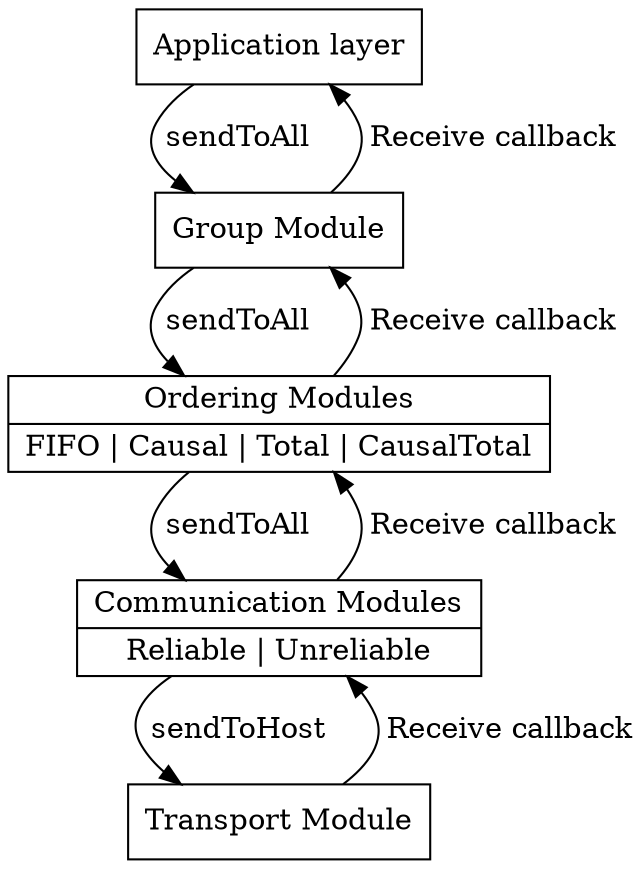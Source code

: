  digraph G {
        graph [ dpi = 300 ]; 
 	APPLICATION [shape=record, label = "Application layer"]
 	GROUP       [shape=record, label = "Group Module"];
	ORDER       [shape=record, label = "{Ordering Modules | {FIFO \| Causal \| Total \| CausalTotal}}"];
	COM         [shape=record, label = "{Communication Modules|{Reliable \| Unreliable}}"];
	TRANSPORT   [shape=record, label = "Transport Module"];
 	 
	
 	APPLICATION -> GROUP [label = " sendToAll     "]
 	GROUP -> ORDER       [label = " sendToAll     "]
 	ORDER -> COM         [label = " sendToAll     "]
 	COM -> TRANSPORT     [label = " sendToHost     "]
 	
 	GROUP -> APPLICATION  [label = " Receive callback" ]
 	ORDER  -> GROUP       [label = " Receive callback" ]
 	COM -> ORDER          [label = " Receive callback" ]
	TRANSPORT -> COM      [label = " Receive callback" ]

	
 }

